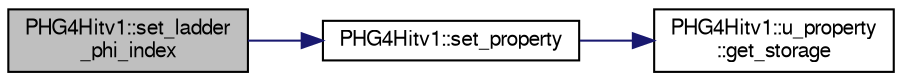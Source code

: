 digraph "PHG4Hitv1::set_ladder_phi_index"
{
  bgcolor="transparent";
  edge [fontname="FreeSans",fontsize="10",labelfontname="FreeSans",labelfontsize="10"];
  node [fontname="FreeSans",fontsize="10",shape=record];
  rankdir="LR";
  Node1 [label="PHG4Hitv1::set_ladder\l_phi_index",height=0.2,width=0.4,color="black", fillcolor="grey75", style="filled" fontcolor="black"];
  Node1 -> Node2 [color="midnightblue",fontsize="10",style="solid",fontname="FreeSans"];
  Node2 [label="PHG4Hitv1::set_property",height=0.2,width=0.4,color="black",URL="$d9/d35/classPHG4Hitv1.html#a2e368cbc62c536203702a7f9835be77b"];
  Node2 -> Node3 [color="midnightblue",fontsize="10",style="solid",fontname="FreeSans"];
  Node3 [label="PHG4Hitv1::u_property\l::get_storage",height=0.2,width=0.4,color="black",URL="$d5/d0a/unionPHG4Hitv1_1_1u__property.html#ac456fc086e69bed874ad779a59ccab9b"];
}
